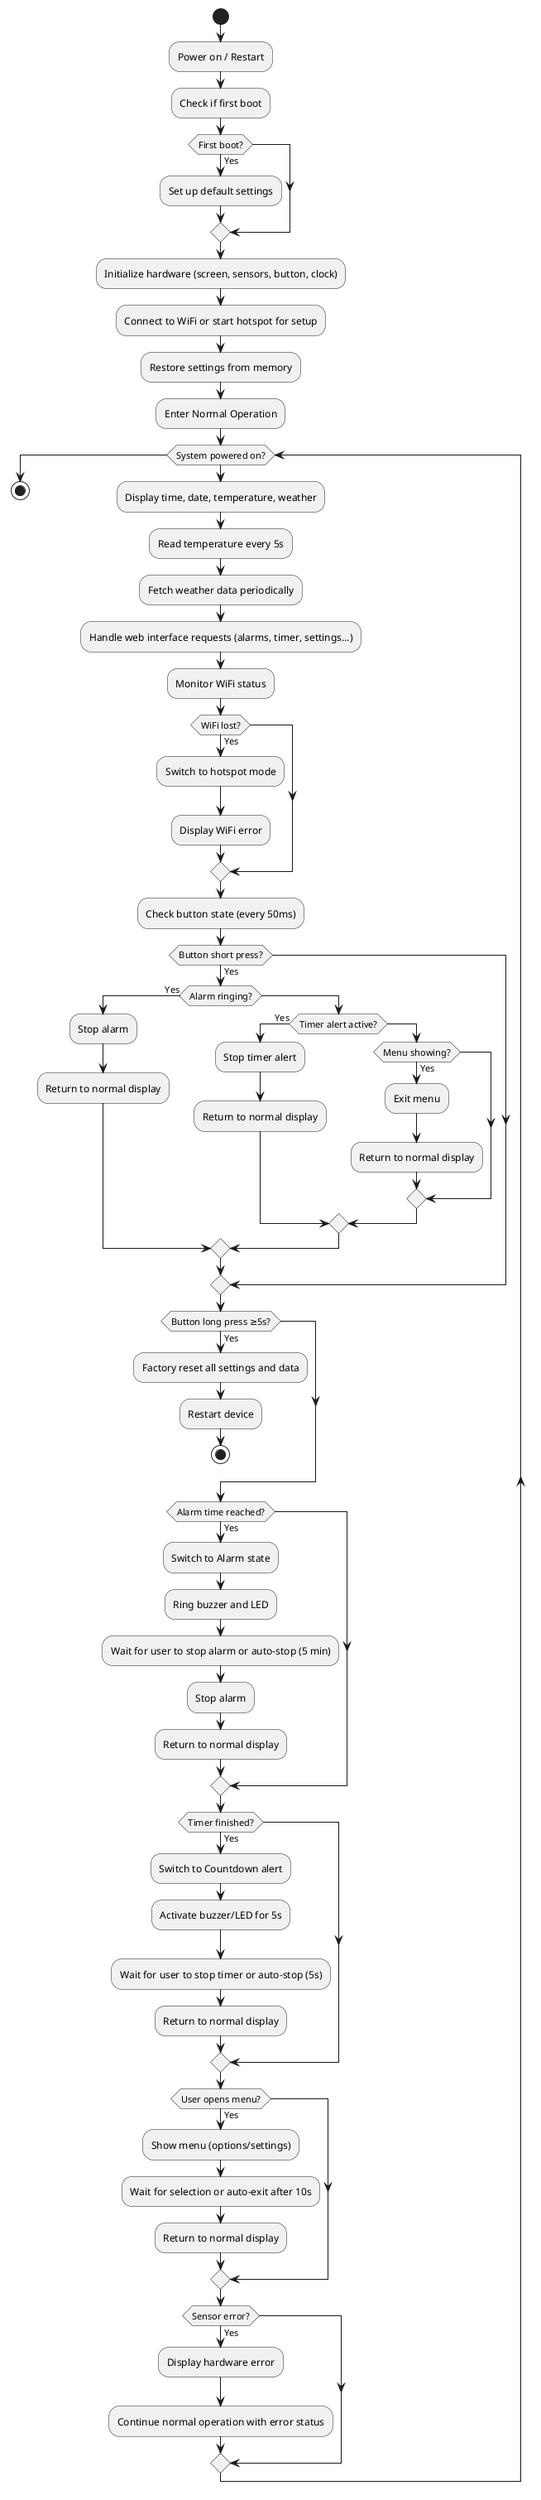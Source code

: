 @startuml
start

:Power on / Restart;

:Check if first boot;
if (First boot?) then (Yes)
    :Set up default settings;
endif

:Initialize hardware (screen, sensors, button, clock);

:Connect to WiFi or start hotspot for setup;
:Restore settings from memory;

:Enter Normal Operation;

while (System powered on?)
  :Display time, date, temperature, weather;

  :Read temperature every 5s;
  :Fetch weather data periodically;

  :Handle web interface requests (alarms, timer, settings...);

  :Monitor WiFi status;
  if (WiFi lost?) then (Yes)
    :Switch to hotspot mode;
    :Display WiFi error;
  endif

  :Check button state (every 50ms);

  if (Button short press?) then (Yes)
    if (Alarm ringing?) then (Yes)
      :Stop alarm;
      :Return to normal display;
    else
      if (Timer alert active?) then (Yes)
        :Stop timer alert;
        :Return to normal display;
      else
        if (Menu showing?) then (Yes)
          :Exit menu;
          :Return to normal display;
        endif
      endif
    endif
  endif

  if (Button long press ≥5s?) then (Yes)
    :Factory reset all settings and data;
    :Restart device;
    stop
  endif

  if (Alarm time reached?) then (Yes)
    :Switch to Alarm state;
    :Ring buzzer and LED;
    :Wait for user to stop alarm or auto-stop (5 min);
    :Stop alarm;
    :Return to normal display;
  endif

  if (Timer finished?) then (Yes)
    :Switch to Countdown alert;
    :Activate buzzer/LED for 5s;
    :Wait for user to stop timer or auto-stop (5s);
    :Return to normal display;
  endif

  if (User opens menu?) then (Yes)
    :Show menu (options/settings);
    :Wait for selection or auto-exit after 10s;
    :Return to normal display;
  endif

  if (Sensor error?) then (Yes)
    :Display hardware error;
    :Continue normal operation with error status;
  endif

endwhile

stop
@enduml